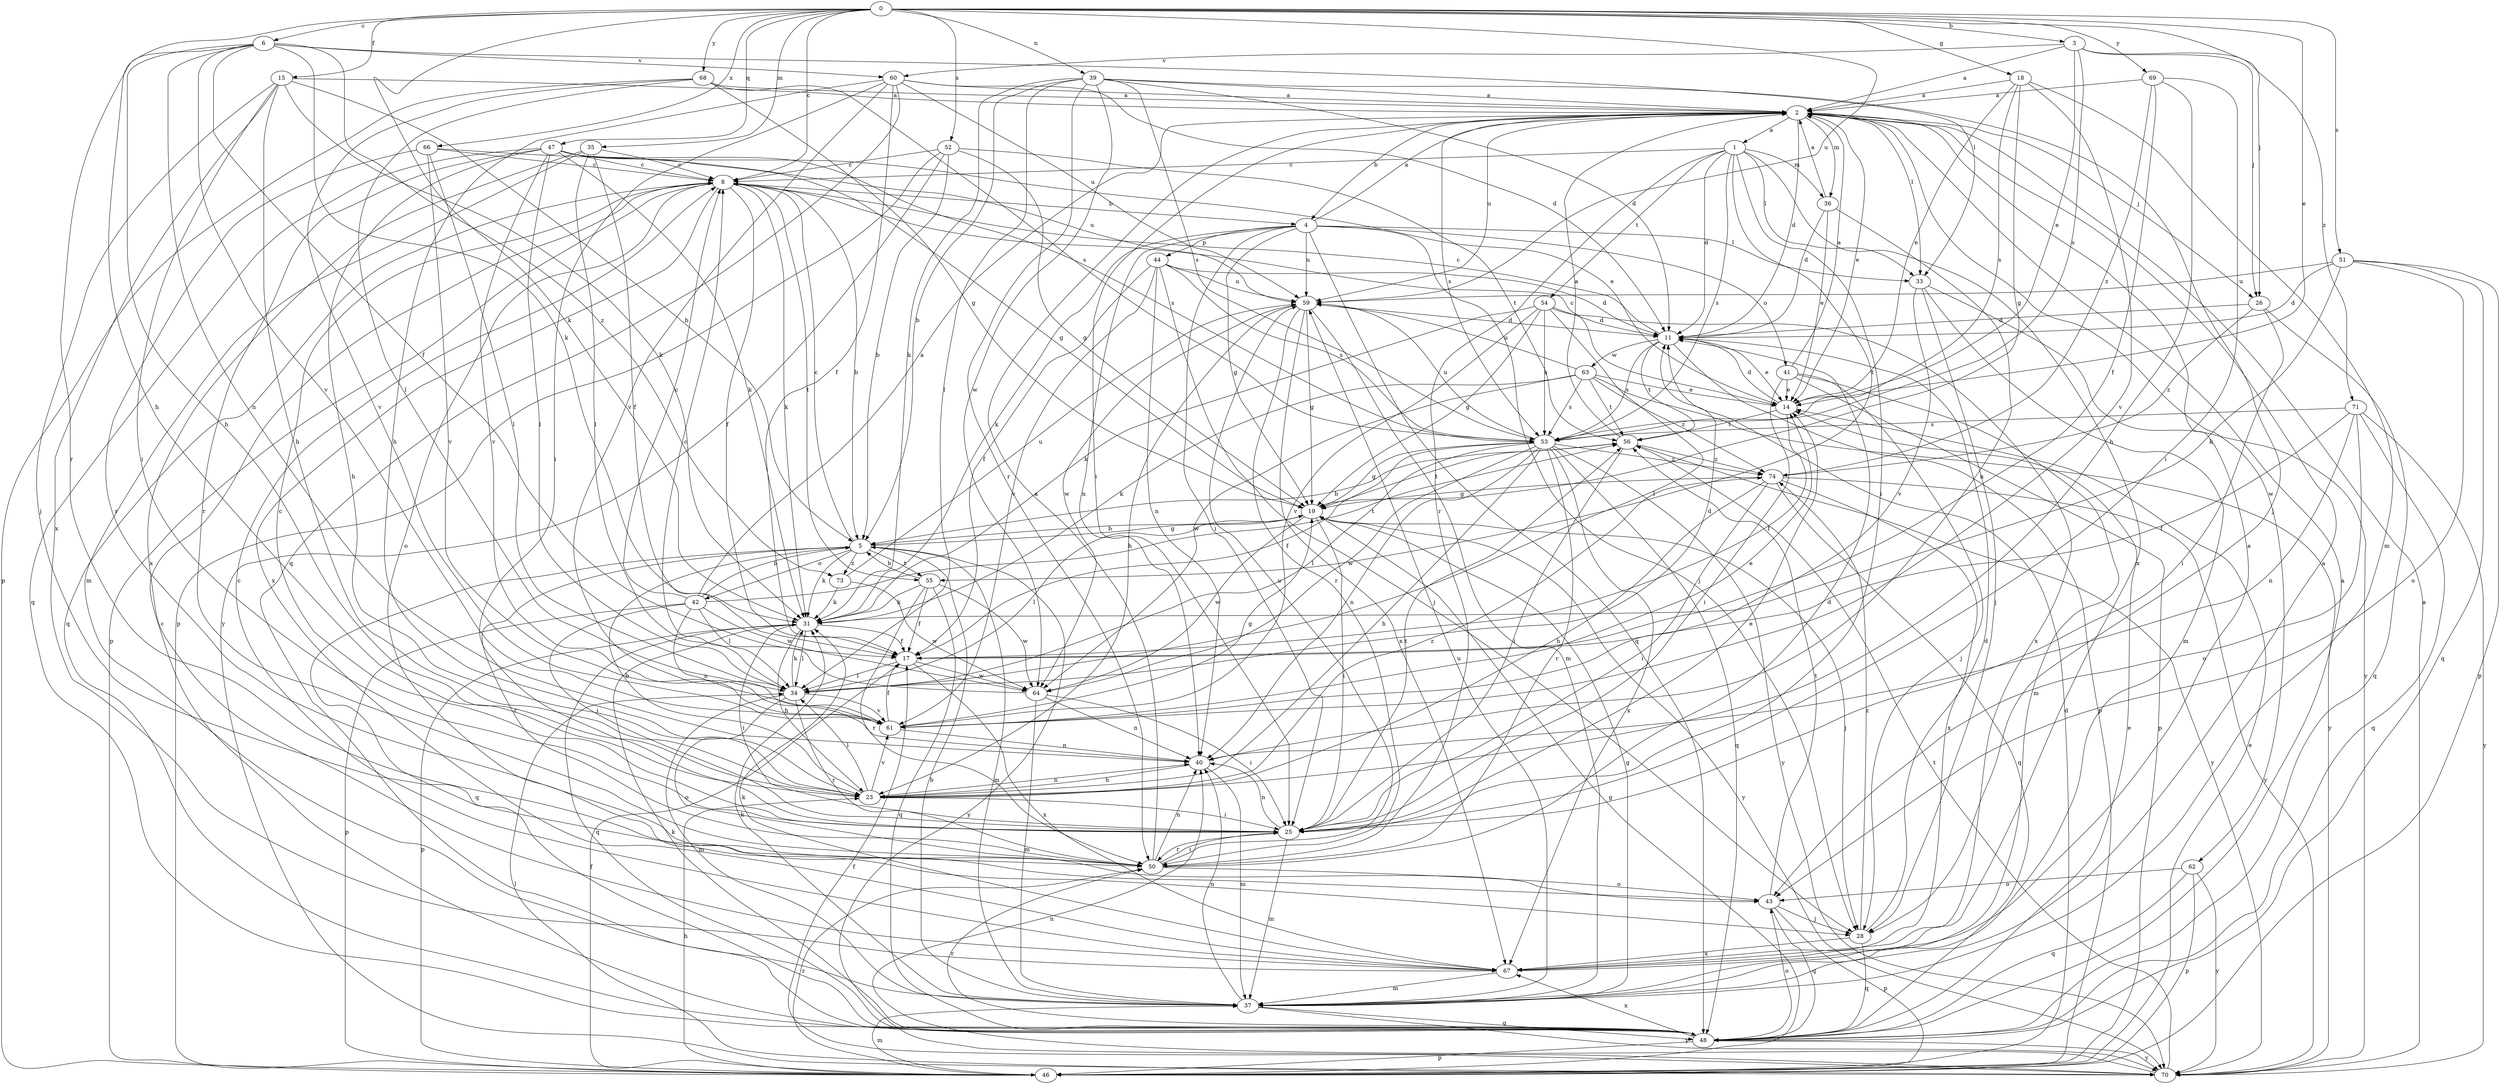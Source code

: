 strict digraph  {
0;
1;
2;
3;
4;
5;
6;
8;
11;
14;
15;
17;
18;
19;
23;
25;
26;
28;
31;
33;
34;
35;
36;
37;
39;
40;
41;
42;
43;
44;
46;
47;
48;
50;
51;
52;
53;
54;
55;
56;
59;
60;
61;
62;
63;
64;
66;
67;
68;
69;
70;
71;
73;
74;
0 -> 3  [label=b];
0 -> 6  [label=c];
0 -> 8  [label=c];
0 -> 14  [label=e];
0 -> 15  [label=f];
0 -> 18  [label=g];
0 -> 23  [label=h];
0 -> 26  [label=j];
0 -> 31  [label=k];
0 -> 35  [label=m];
0 -> 39  [label=n];
0 -> 47  [label=q];
0 -> 51  [label=s];
0 -> 52  [label=s];
0 -> 59  [label=u];
0 -> 66  [label=x];
0 -> 68  [label=y];
0 -> 69  [label=y];
1 -> 8  [label=c];
1 -> 11  [label=d];
1 -> 25  [label=i];
1 -> 33  [label=l];
1 -> 36  [label=m];
1 -> 50  [label=r];
1 -> 53  [label=s];
1 -> 54  [label=t];
1 -> 55  [label=t];
1 -> 67  [label=x];
2 -> 1  [label=a];
2 -> 4  [label=b];
2 -> 11  [label=d];
2 -> 14  [label=e];
2 -> 25  [label=i];
2 -> 26  [label=j];
2 -> 33  [label=l];
2 -> 36  [label=m];
2 -> 53  [label=s];
2 -> 59  [label=u];
2 -> 62  [label=w];
3 -> 2  [label=a];
3 -> 14  [label=e];
3 -> 26  [label=j];
3 -> 53  [label=s];
3 -> 60  [label=v];
3 -> 71  [label=z];
4 -> 2  [label=a];
4 -> 19  [label=g];
4 -> 25  [label=i];
4 -> 28  [label=j];
4 -> 31  [label=k];
4 -> 33  [label=l];
4 -> 40  [label=n];
4 -> 41  [label=o];
4 -> 44  [label=p];
4 -> 48  [label=q];
4 -> 59  [label=u];
5 -> 8  [label=c];
5 -> 19  [label=g];
5 -> 31  [label=k];
5 -> 37  [label=m];
5 -> 42  [label=o];
5 -> 48  [label=q];
5 -> 50  [label=r];
5 -> 55  [label=t];
5 -> 70  [label=y];
5 -> 73  [label=z];
6 -> 17  [label=f];
6 -> 23  [label=h];
6 -> 31  [label=k];
6 -> 33  [label=l];
6 -> 40  [label=n];
6 -> 50  [label=r];
6 -> 60  [label=v];
6 -> 61  [label=v];
6 -> 73  [label=z];
8 -> 4  [label=b];
8 -> 5  [label=b];
8 -> 17  [label=f];
8 -> 31  [label=k];
8 -> 43  [label=o];
8 -> 46  [label=p];
8 -> 48  [label=q];
8 -> 55  [label=t];
8 -> 67  [label=x];
11 -> 8  [label=c];
11 -> 14  [label=e];
11 -> 46  [label=p];
11 -> 53  [label=s];
11 -> 56  [label=t];
11 -> 63  [label=w];
14 -> 8  [label=c];
14 -> 11  [label=d];
14 -> 17  [label=f];
14 -> 56  [label=t];
15 -> 2  [label=a];
15 -> 5  [label=b];
15 -> 23  [label=h];
15 -> 25  [label=i];
15 -> 28  [label=j];
15 -> 31  [label=k];
15 -> 67  [label=x];
17 -> 34  [label=l];
17 -> 64  [label=w];
17 -> 67  [label=x];
18 -> 2  [label=a];
18 -> 14  [label=e];
18 -> 19  [label=g];
18 -> 37  [label=m];
18 -> 53  [label=s];
18 -> 61  [label=v];
19 -> 5  [label=b];
19 -> 25  [label=i];
19 -> 28  [label=j];
19 -> 34  [label=l];
19 -> 56  [label=t];
19 -> 64  [label=w];
19 -> 70  [label=y];
23 -> 5  [label=b];
23 -> 25  [label=i];
23 -> 34  [label=l];
23 -> 40  [label=n];
23 -> 61  [label=v];
23 -> 74  [label=z];
25 -> 8  [label=c];
25 -> 14  [label=e];
25 -> 37  [label=m];
25 -> 40  [label=n];
25 -> 50  [label=r];
25 -> 56  [label=t];
26 -> 11  [label=d];
26 -> 25  [label=i];
26 -> 48  [label=q];
26 -> 74  [label=z];
28 -> 11  [label=d];
28 -> 48  [label=q];
28 -> 67  [label=x];
28 -> 74  [label=z];
31 -> 17  [label=f];
31 -> 23  [label=h];
31 -> 25  [label=i];
31 -> 34  [label=l];
31 -> 46  [label=p];
31 -> 48  [label=q];
33 -> 28  [label=j];
33 -> 37  [label=m];
33 -> 61  [label=v];
33 -> 70  [label=y];
34 -> 11  [label=d];
34 -> 31  [label=k];
34 -> 37  [label=m];
34 -> 43  [label=o];
34 -> 50  [label=r];
34 -> 61  [label=v];
35 -> 8  [label=c];
35 -> 17  [label=f];
35 -> 34  [label=l];
35 -> 37  [label=m];
35 -> 67  [label=x];
36 -> 2  [label=a];
36 -> 11  [label=d];
36 -> 14  [label=e];
36 -> 40  [label=n];
37 -> 2  [label=a];
37 -> 5  [label=b];
37 -> 19  [label=g];
37 -> 31  [label=k];
37 -> 40  [label=n];
37 -> 48  [label=q];
37 -> 59  [label=u];
37 -> 70  [label=y];
39 -> 2  [label=a];
39 -> 5  [label=b];
39 -> 11  [label=d];
39 -> 28  [label=j];
39 -> 31  [label=k];
39 -> 34  [label=l];
39 -> 50  [label=r];
39 -> 53  [label=s];
39 -> 64  [label=w];
40 -> 23  [label=h];
40 -> 37  [label=m];
41 -> 2  [label=a];
41 -> 14  [label=e];
41 -> 25  [label=i];
41 -> 28  [label=j];
41 -> 37  [label=m];
41 -> 46  [label=p];
42 -> 2  [label=a];
42 -> 5  [label=b];
42 -> 8  [label=c];
42 -> 25  [label=i];
42 -> 34  [label=l];
42 -> 40  [label=n];
42 -> 46  [label=p];
42 -> 56  [label=t];
42 -> 64  [label=w];
43 -> 28  [label=j];
43 -> 46  [label=p];
43 -> 48  [label=q];
43 -> 56  [label=t];
44 -> 11  [label=d];
44 -> 17  [label=f];
44 -> 28  [label=j];
44 -> 40  [label=n];
44 -> 53  [label=s];
44 -> 59  [label=u];
44 -> 61  [label=v];
46 -> 11  [label=d];
46 -> 14  [label=e];
46 -> 17  [label=f];
46 -> 19  [label=g];
46 -> 23  [label=h];
46 -> 37  [label=m];
46 -> 50  [label=r];
47 -> 8  [label=c];
47 -> 14  [label=e];
47 -> 19  [label=g];
47 -> 23  [label=h];
47 -> 31  [label=k];
47 -> 34  [label=l];
47 -> 48  [label=q];
47 -> 50  [label=r];
47 -> 53  [label=s];
47 -> 61  [label=v];
48 -> 2  [label=a];
48 -> 8  [label=c];
48 -> 14  [label=e];
48 -> 31  [label=k];
48 -> 43  [label=o];
48 -> 46  [label=p];
48 -> 50  [label=r];
48 -> 67  [label=x];
48 -> 70  [label=y];
50 -> 2  [label=a];
50 -> 11  [label=d];
50 -> 25  [label=i];
50 -> 40  [label=n];
50 -> 43  [label=o];
50 -> 59  [label=u];
51 -> 11  [label=d];
51 -> 31  [label=k];
51 -> 43  [label=o];
51 -> 46  [label=p];
51 -> 48  [label=q];
51 -> 59  [label=u];
52 -> 5  [label=b];
52 -> 8  [label=c];
52 -> 19  [label=g];
52 -> 46  [label=p];
52 -> 56  [label=t];
52 -> 70  [label=y];
53 -> 17  [label=f];
53 -> 19  [label=g];
53 -> 23  [label=h];
53 -> 34  [label=l];
53 -> 40  [label=n];
53 -> 48  [label=q];
53 -> 50  [label=r];
53 -> 59  [label=u];
53 -> 64  [label=w];
53 -> 67  [label=x];
53 -> 70  [label=y];
53 -> 74  [label=z];
54 -> 11  [label=d];
54 -> 19  [label=g];
54 -> 31  [label=k];
54 -> 34  [label=l];
54 -> 53  [label=s];
54 -> 61  [label=v];
54 -> 67  [label=x];
55 -> 5  [label=b];
55 -> 17  [label=f];
55 -> 31  [label=k];
55 -> 48  [label=q];
55 -> 50  [label=r];
55 -> 64  [label=w];
56 -> 2  [label=a];
56 -> 5  [label=b];
56 -> 25  [label=i];
56 -> 70  [label=y];
56 -> 74  [label=z];
59 -> 11  [label=d];
59 -> 19  [label=g];
59 -> 23  [label=h];
59 -> 37  [label=m];
59 -> 50  [label=r];
59 -> 64  [label=w];
59 -> 67  [label=x];
60 -> 2  [label=a];
60 -> 11  [label=d];
60 -> 17  [label=f];
60 -> 23  [label=h];
60 -> 25  [label=i];
60 -> 48  [label=q];
60 -> 59  [label=u];
60 -> 61  [label=v];
61 -> 14  [label=e];
61 -> 17  [label=f];
61 -> 19  [label=g];
61 -> 40  [label=n];
62 -> 43  [label=o];
62 -> 46  [label=p];
62 -> 48  [label=q];
62 -> 70  [label=y];
63 -> 14  [label=e];
63 -> 31  [label=k];
63 -> 53  [label=s];
63 -> 56  [label=t];
63 -> 59  [label=u];
63 -> 64  [label=w];
63 -> 70  [label=y];
63 -> 74  [label=z];
64 -> 8  [label=c];
64 -> 25  [label=i];
64 -> 37  [label=m];
64 -> 40  [label=n];
66 -> 8  [label=c];
66 -> 34  [label=l];
66 -> 50  [label=r];
66 -> 59  [label=u];
66 -> 61  [label=v];
67 -> 2  [label=a];
67 -> 8  [label=c];
67 -> 31  [label=k];
67 -> 37  [label=m];
68 -> 2  [label=a];
68 -> 19  [label=g];
68 -> 34  [label=l];
68 -> 46  [label=p];
68 -> 53  [label=s];
68 -> 61  [label=v];
69 -> 2  [label=a];
69 -> 17  [label=f];
69 -> 23  [label=h];
69 -> 25  [label=i];
69 -> 74  [label=z];
70 -> 2  [label=a];
70 -> 17  [label=f];
70 -> 34  [label=l];
70 -> 40  [label=n];
70 -> 56  [label=t];
71 -> 17  [label=f];
71 -> 40  [label=n];
71 -> 43  [label=o];
71 -> 48  [label=q];
71 -> 53  [label=s];
71 -> 70  [label=y];
73 -> 31  [label=k];
73 -> 59  [label=u];
73 -> 64  [label=w];
74 -> 19  [label=g];
74 -> 23  [label=h];
74 -> 25  [label=i];
74 -> 48  [label=q];
74 -> 67  [label=x];
74 -> 70  [label=y];
}
